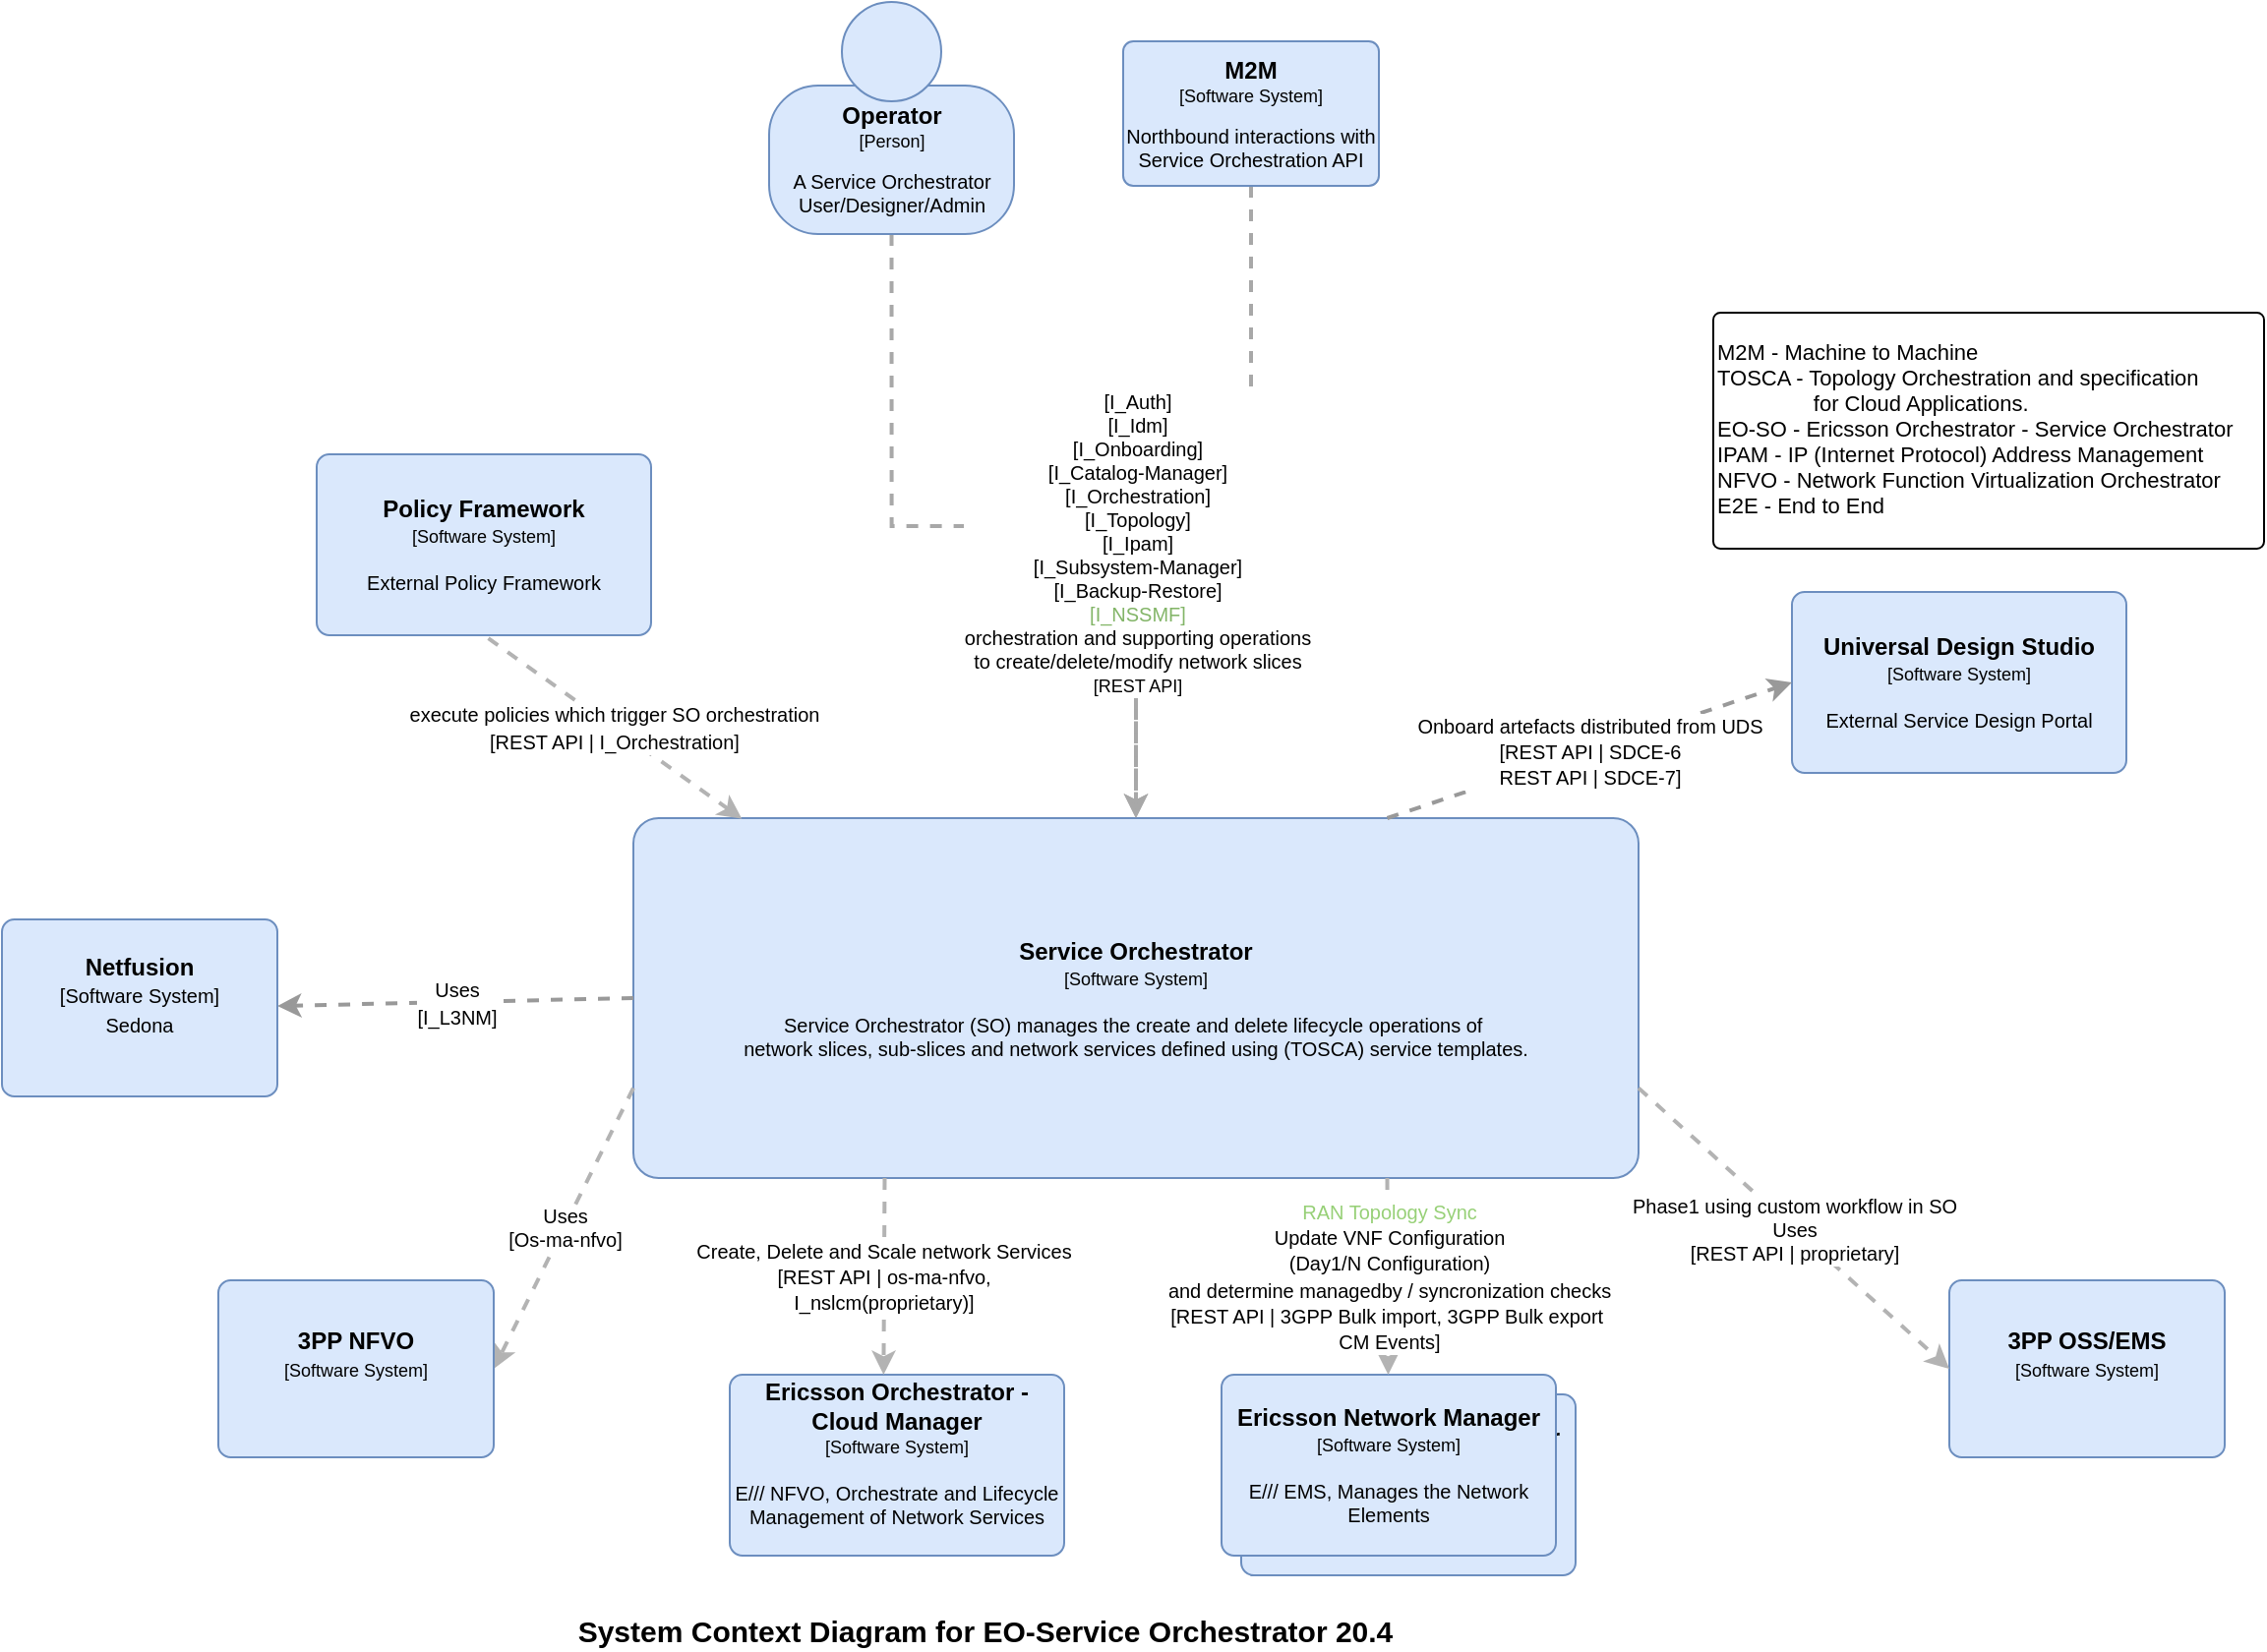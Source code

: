 <mxfile version="12.2.2" type="device" pages="1"><diagram id="9080bce2-0130-6992-16e5-27d92847cc87" name="Page-1"><mxGraphModel dx="1899" dy="792" grid="1" gridSize="10" guides="1" tooltips="1" connect="1" arrows="1" fold="1" page="1" pageScale="1" pageWidth="827" pageHeight="1169" math="0" shadow="0"><root><mxCell id="0"/><mxCell id="1" parent="0"/><object label="&lt;font size=&quot;1&quot;&gt;&lt;b style=&quot;font-size: 12px&quot;&gt;Ericsson Network Manager&lt;/b&gt;&lt;/font&gt;&lt;br&gt;&lt;font style=&quot;font-size: 9px&quot;&gt;[Software System]&lt;br&gt;&lt;/font&gt;&lt;br&gt;E/// EMS, Manages the Network Elements" c4Name="name" c4Type="SoftwareSystem" c4Description="Beschreibung" placeholders="1" id="i7wGSrLmGGgZ-3lb0E03-4"><mxCell style="rounded=1;labelBackgroundColor=none;fillColor=#dae8fc;fontColor=#000000;align=center;arcSize=7;strokeColor=#6c8ebf;fontSize=10;html=1;whiteSpace=wrap;" parent="1" vertex="1"><mxGeometry x="70" y="838" width="170" height="92" as="geometry"/><C4SoftwareSystem as="c4"/></mxCell></object><object label="" c4Type="Relationship" c4Description="Uses" c4Technology="https/REST" id="FpWN1IowKEYA4S5TVpo_-2"><mxCell style="edgeStyle=orthogonalEdgeStyle;rounded=0;jettySize=auto;orthogonalLoop=1;strokeColor=#A8A8A8;strokeWidth=2;fontColor=#000000;jumpStyle=none;dashed=1;exitX=0.5;exitY=1;fontSize=10;html=1;entryX=0.5;entryY=0;entryDx=0;entryDy=0;exitDx=0;exitDy=0;" parent="1" source="fToiVlu-ool7OKBdFFAY-98" target="fToiVlu-ool7OKBdFFAY-66" edge="1"><mxGeometry x="-0.092" y="-1" width="160" relative="1" as="geometry"><mxPoint x="-99.25" y="176.0" as="sourcePoint"/><mxPoint x="-101.25" y="555" as="targetPoint"/><mxPoint as="offset"/><Array as="points"><mxPoint x="75" y="340"/><mxPoint x="17" y="340"/></Array></mxGeometry><C4Relationship as="c4"/></mxCell></object><object label="M2M - Machine to Machine&#10;TOSCA - Topology Orchestration and specification &#10;                for Cloud Applications.&#10;EO-SO - Ericsson Orchestrator - Service Orchestrator&#10;IPAM - IP (Internet Protocol) Address Management&#10;NFVO - Network Function Virtualization Orchestrator&#10;E2E - End to End&#10;" placeholders="1" c4Name="name" c4Type="ExecutionEnvironment" c4Application="applicationAndVersion" id="fToiVlu-ool7OKBdFFAY-90"><mxCell style="rounded=1;labelBackgroundColor=none;fillColor=#ffffff;fontColor=#000000;align=left;arcSize=3;strokeColor=#000000;verticalAlign=bottom;fontSize=11;" parent="1" vertex="1"><mxGeometry x="310" y="288" width="280" height="120" as="geometry"/><C4ExecutionEnvironment as="c4"/></mxCell></object><mxCell id="2" value="" style="group;rounded=0;labelBackgroundColor=none;fillColor=none;fontColor=#000000;align=center;html=1;fontSize=8;" parent="1" vertex="1" connectable="0"><mxGeometry x="210" y="288" width="120" height="185" as="geometry"/><C4Person as="c4"/></mxCell><mxCell id="fToiVlu-ool7OKBdFFAY-65" value="" style="group;rounded=0;labelBackgroundColor=none;fillColor=none;fontColor=#000000;align=center;html=1;fontSize=8;" parent="1" vertex="1" connectable="0"><mxGeometry x="210" y="288" width="120" height="185" as="geometry"/><C4Person as="c4"/></mxCell><object label="&lt;span style=&quot;font-size: 12px&quot;&gt;&lt;b&gt;Service Orchestrator&lt;/b&gt;&lt;/span&gt;&lt;br&gt;&lt;font style=&quot;font-size: 9px&quot;&gt;[Software System]&lt;br&gt;&lt;/font&gt;&lt;br&gt;Service Orchestrator (SO) manages the create and delete lifecycle operations of&amp;nbsp;&lt;br&gt;network slices, sub-slices and network services defined using (TOSCA) service templates." c4Name="name" c4Type="SoftwareSystem" c4Description="Beschreibung" placeholders="1" id="fToiVlu-ool7OKBdFFAY-66"><mxCell style="rounded=1;labelBackgroundColor=none;fillColor=#dae8fc;fontColor=#000000;align=center;arcSize=7;strokeColor=#6c8ebf;fontSize=10;html=1;whiteSpace=wrap;" parent="1" vertex="1"><mxGeometry x="-239" y="545" width="511" height="183" as="geometry"/><C4SoftwareSystem as="c4"/></mxCell></object><object label="&lt;div&gt;&lt;div&gt;&lt;font color=&quot;#000000&quot;&gt;&lt;font style=&quot;font-size: 10px&quot;&gt;[I_Auth]&lt;/font&gt;&lt;br&gt;&lt;font style=&quot;font-size: 10px&quot;&gt;[I_Idm]&lt;br&gt;&lt;/font&gt;[I_Onboarding]&lt;br&gt;[I_Catalog-Manager]&lt;br&gt;&lt;/font&gt;&lt;/div&gt;&lt;div&gt;&lt;font color=&quot;#000000&quot;&gt;[I_Orchestration]&lt;/font&gt;&lt;/div&gt;&lt;div&gt;&lt;font color=&quot;#000000&quot;&gt;[I_Topology]&lt;/font&gt;&lt;/div&gt;&lt;/div&gt;&lt;div&gt;&lt;font color=&quot;#000000&quot;&gt;[I_Ipam]&lt;/font&gt;&lt;/div&gt;&lt;div&gt;&lt;font color=&quot;#000000&quot;&gt;[I_Subsystem-Manager]&lt;/font&gt;&lt;/div&gt;&lt;div&gt;&lt;font color=&quot;#000000&quot;&gt;[I_Backup-Restore]&lt;/font&gt;&lt;br&gt;&lt;/div&gt;&lt;div&gt;&lt;font color=&quot;#83b568&quot;&gt;[I_NSSMF]&lt;/font&gt;&lt;/div&gt;&lt;div&gt;&lt;font color=&quot;#000000&quot;&gt;orchestration and supporting operations&lt;/font&gt;&lt;/div&gt;&lt;div&gt;&lt;font color=&quot;#000000&quot;&gt;to create/delete/modify network slices&lt;/font&gt;&lt;/div&gt;&lt;span style=&quot;font-size: 9px&quot;&gt;&lt;font color=&quot;#000000&quot;&gt;[REST API]&lt;/font&gt;&lt;/span&gt;" c4Type="Relationship" c4Description="Uses" c4Technology="https/REST" id="fToiVlu-ool7OKBdFFAY-97"><mxCell style="edgeStyle=orthogonalEdgeStyle;rounded=0;jettySize=auto;orthogonalLoop=1;strokeColor=#A8A8A8;strokeWidth=2;fontColor=#FF0000;jumpStyle=none;dashed=1;exitX=0.5;exitY=1;fontSize=10;html=1;entryX=0.5;entryY=0;entryDx=0;entryDy=0;" parent="1" source="fToiVlu-ool7OKBdFFAY-95" target="fToiVlu-ool7OKBdFFAY-66" edge="1"><mxGeometry x="0.37" y="7" width="160" relative="1" as="geometry"><mxPoint x="-58" y="894.5" as="sourcePoint"/><mxPoint x="122" y="544" as="targetPoint"/><mxPoint x="-7" y="-7" as="offset"/></mxGeometry><C4Relationship as="c4"/></mxCell></object><object label="&lt;font style=&quot;font-size: 12px&quot;&gt;&lt;b&gt;M2M&lt;/b&gt;&lt;/font&gt;&lt;br style=&quot;font-size: 9px&quot;&gt;&lt;span style=&quot;font-size: 9px&quot;&gt;[Software System]&lt;/span&gt;&lt;br style=&quot;font-size: 9px&quot;&gt;&lt;br style=&quot;font-size: 9px&quot;&gt;&lt;span style=&quot;font-size: 10px&quot;&gt;Northbound interactions with Service Orchestration API&lt;/span&gt;" placeholders="1" c4Name="name" c4Type="SoftwareSystem" c4Description="Beschreibung" id="fToiVlu-ool7OKBdFFAY-98"><mxCell style="rounded=1;labelBackgroundColor=none;fillColor=#dae8fc;fontColor=#000000;align=center;arcSize=7;strokeColor=#6c8ebf;fontSize=8;whiteSpace=wrap;html=1;" parent="1" vertex="1"><mxGeometry x="10" y="150" width="130" height="73.5" as="geometry"/><C4SoftwareSystem as="c4"/></mxCell></object><mxCell id="5wrKF7MLtoLTWClwDlvw-61" value="System Context Diagram for EO-Service Orchestrator 20.4" style="text;html=1;strokeColor=none;fillColor=none;align=center;verticalAlign=middle;whiteSpace=wrap;rounded=0;fontSize=15;fontStyle=1" parent="1" vertex="1"><mxGeometry x="-320" y="948" width="520" height="20" as="geometry"/></mxCell><mxCell id="sgm8uCze52HkmeBx0T5q-63" value="" style="group" parent="1" vertex="1" connectable="0"><mxGeometry x="-170" y="130" width="124.5" height="118" as="geometry"/></mxCell><object label="&lt;font style=&quot;font-size: 12px&quot;&gt;&lt;b&gt;Operator&lt;/b&gt;&lt;/font&gt;&lt;br&gt;&lt;font style=&quot;font-size: 9px&quot;&gt;[Person]&lt;/font&gt;&lt;br&gt;&lt;br&gt;&lt;font style=&quot;font-size: 10px&quot;&gt;A Service Orchestrator&lt;br&gt;User/Designer/Admin&lt;/font&gt;" placeholders="1" c4Name="Vendor" c4Type="body" c4Description="VNF Supplier" id="fToiVlu-ool7OKBdFFAY-95"><mxCell style="rounded=1;labelBackgroundColor=none;fillColor=#dae8fc;fontColor=#000000;align=center;arcSize=33;strokeColor=#6c8ebf;fontSize=8;whiteSpace=wrap;html=1;" parent="sgm8uCze52HkmeBx0T5q-63" vertex="1"><mxGeometry y="42.5" width="124.5" height="75.5" as="geometry"/><C4Person as="c4"/></mxCell></object><mxCell id="fToiVlu-ool7OKBdFFAY-96" value="" style="ellipse;whiteSpace=wrap;html=1;aspect=fixed;rounded=0;labelBackgroundColor=none;fillColor=#dae8fc;fontSize=8;fontColor=#000000;align=center;strokeColor=#6c8ebf;" parent="sgm8uCze52HkmeBx0T5q-63" vertex="1"><mxGeometry x="37" width="50.5" height="50.5" as="geometry"/><C4Person as="c4"/></mxCell><object label="&lt;font size=&quot;1&quot;&gt;&lt;b style=&quot;font-size: 12px&quot;&gt;Ericsson Network Manager&lt;/b&gt;&lt;/font&gt;&lt;br&gt;&lt;font style=&quot;font-size: 9px&quot;&gt;[Software System]&lt;br&gt;&lt;/font&gt;&lt;br&gt;E/// EMS, Manages the Network Elements" c4Name="name" c4Type="SoftwareSystem" c4Description="Beschreibung" placeholders="1" id="kHnqyUATF39zb_g5S4mS-67"><mxCell style="rounded=1;labelBackgroundColor=none;fillColor=#dae8fc;fontColor=#000000;align=center;arcSize=7;strokeColor=#6c8ebf;fontSize=10;html=1;whiteSpace=wrap;" parent="1" vertex="1"><mxGeometry x="60" y="828" width="170" height="92" as="geometry"/><C4SoftwareSystem as="c4"/></mxCell></object><object label="&lt;font style=&quot;font-size: 10px&quot;&gt;&lt;font style=&quot;font-size: 10px&quot;&gt;&lt;font color=&quot;#97d077&quot;&gt;RAN Topology Sync&lt;/font&gt;&lt;br&gt;Update VNF Configuration&lt;br&gt;(Day1/N Configuration)&lt;br&gt;&lt;/font&gt;and determine managedby / syncronization checks&lt;br&gt;&lt;font style=&quot;font-size: 10px&quot;&gt;[REST API | 3GPP Bulk import, 3GPP Bulk export&amp;nbsp;&lt;br&gt;CM Events]&lt;/font&gt;&lt;/font&gt;" c4Type="Relationship" c4Description="Or-Vi" c4Technology="interface" id="kHnqyUATF39zb_g5S4mS-68"><mxCell style="edgeStyle=none;rounded=0;jettySize=auto;orthogonalLoop=1;strokeColor=#B3B3B3;strokeWidth=2;fontColor=#000000;jumpStyle=none;dashed=1;fontSize=11;exitX=0.75;exitY=1;exitDx=0;exitDy=0;html=1;startArrow=none;startFill=0;" parent="1" source="fToiVlu-ool7OKBdFFAY-66" target="kHnqyUATF39zb_g5S4mS-67" edge="1"><mxGeometry width="160" relative="1" as="geometry"><mxPoint x="-100.125" y="738" as="sourcePoint"/><mxPoint x="-99.25" y="858" as="targetPoint"/></mxGeometry><C4Relationship as="c4"/></mxCell></object><object label="&lt;font size=&quot;1&quot;&gt;&lt;b style=&quot;font-size: 12px&quot;&gt;Ericsson Orchestrator -Cloud Manager&lt;/b&gt;&lt;/font&gt;&lt;br&gt;&lt;font style=&quot;font-size: 9px&quot;&gt;[Software System]&lt;br&gt;&lt;/font&gt;&lt;br&gt;E/// NFVO, Orchestrate and Lifecycle Management of Network Services&lt;br&gt;&amp;nbsp;" c4Name="name" c4Type="SoftwareSystem" c4Description="Beschreibung" placeholders="1" id="S4mccusP72IshxPMgjs9-61"><mxCell style="rounded=1;labelBackgroundColor=none;fillColor=#dae8fc;fontColor=#000000;align=center;arcSize=7;strokeColor=#6c8ebf;fontSize=10;html=1;whiteSpace=wrap;" parent="1" vertex="1"><mxGeometry x="-190" y="828" width="170" height="92" as="geometry"/><C4SoftwareSystem as="c4"/></mxCell></object><object label="&lt;font style=&quot;font-size: 10px&quot;&gt;Create, Delete and Scale network Services&lt;br&gt;&lt;font style=&quot;font-size: 10px&quot;&gt;[REST API | os-ma-nfvo,&lt;br&gt;I_nslcm(proprietary)]&lt;/font&gt;&lt;/font&gt;" c4Type="Relationship" c4Description="Or-Vi" c4Technology="interface" id="S4mccusP72IshxPMgjs9-62"><mxCell style="edgeStyle=none;rounded=0;jettySize=auto;orthogonalLoop=1;strokeColor=#B3B3B3;strokeWidth=2;fontColor=#000000;jumpStyle=none;dashed=1;fontSize=11;exitX=0.25;exitY=1;exitDx=0;exitDy=0;html=1;entryX=0.46;entryY=0;entryDx=0;entryDy=0;entryPerimeter=0;startArrow=none;startFill=0;" parent="1" source="fToiVlu-ool7OKBdFFAY-66" target="S4mccusP72IshxPMgjs9-61" edge="1"><mxGeometry width="160" relative="1" as="geometry"><mxPoint x="146.625" y="738" as="sourcePoint"/><mxPoint x="145.31" y="908" as="targetPoint"/></mxGeometry><C4Relationship as="c4"/></mxCell></object><object label="&lt;div style=&quot;text-align: left&quot;&gt;&lt;div style=&quot;text-align: center ; font-size: 10px&quot;&gt;Uses&lt;br&gt;[Os-ma-nfvo]&lt;/div&gt;&lt;/div&gt;" c4Type="Relationship" c4Description="Beschreibung" c4Technology="technology" id="FpWN1IowKEYA4S5TVpo_-4"><mxCell style="edgeStyle=none;rounded=0;html=1;jettySize=auto;orthogonalLoop=1;strokeColor=#B3B3B3;strokeWidth=2;fontColor=#000000;jumpStyle=none;dashed=1;exitX=0;exitY=0.75;startArrow=none;startFill=0;entryX=1;entryY=0.5;exitDx=0;exitDy=0;entryDx=0;entryDy=0;" parent="1" source="fToiVlu-ool7OKBdFFAY-66" target="FpWN1IowKEYA4S5TVpo_-8" edge="1"><mxGeometry width="160" relative="1" as="geometry"><mxPoint x="-239.0" y="711.03" as="sourcePoint"/><mxPoint x="-341.08" y="768" as="targetPoint"/></mxGeometry><C4Relationship as="c4"/></mxCell></object><object label="&lt;b&gt;&lt;font style=&quot;font-size: 12px&quot;&gt;3PP NFVO&lt;/font&gt;&lt;/b&gt;&lt;br&gt;&lt;div&gt;&lt;font style=&quot;font-size: 9px&quot;&gt;[Software System]&lt;/font&gt;&lt;/div&gt;&lt;div&gt;&lt;br&gt;&lt;/div&gt;&lt;div&gt;&lt;/div&gt;" placeholders="1" c4Name="OSS/EMS" c4Type="SoftwareSystem" c4Description="" id="FpWN1IowKEYA4S5TVpo_-8"><mxCell style="rounded=1;whiteSpace=wrap;html=1;labelBackgroundColor=none;fillColor=#dae8fc;align=center;arcSize=7;strokeColor=#6c8ebf;" parent="1" vertex="1"><mxGeometry x="-450" y="780" width="140" height="90" as="geometry"/><C4SoftwareSystem as="c4"/></mxCell></object><object label="&lt;b&gt;&lt;font style=&quot;font-size: 12px&quot;&gt;3PP OSS/EMS&lt;/font&gt;&lt;/b&gt;&lt;br&gt;&lt;div&gt;&lt;font style=&quot;font-size: 9px&quot;&gt;[Software System]&lt;/font&gt;&lt;/div&gt;&lt;div&gt;&lt;br&gt;&lt;/div&gt;&lt;div&gt;&lt;/div&gt;" placeholders="1" c4Name="OSS/EMS" c4Type="SoftwareSystem" c4Description="" id="FpWN1IowKEYA4S5TVpo_-9"><mxCell style="rounded=1;whiteSpace=wrap;html=1;labelBackgroundColor=none;fillColor=#dae8fc;align=center;arcSize=7;strokeColor=#6c8ebf;" parent="1" vertex="1"><mxGeometry x="430" y="780" width="140" height="90" as="geometry"/><C4SoftwareSystem as="c4"/></mxCell></object><object label="&lt;div style=&quot;text-align: left&quot;&gt;&lt;div style=&quot;text-align: center ; font-size: 10px&quot;&gt;&lt;font color=&quot;#000000&quot;&gt;Phase1 using custom workflow in SO&lt;/font&gt;&lt;/div&gt;&lt;div style=&quot;text-align: center ; font-size: 10px&quot;&gt;&lt;font color=&quot;#000000&quot;&gt;Uses&lt;br&gt;[REST API | proprietary]&lt;/font&gt;&lt;br&gt;&lt;/div&gt;&lt;/div&gt;" c4Type="Relationship" c4Description="Beschreibung" c4Technology="technology" id="FpWN1IowKEYA4S5TVpo_-10"><mxCell style="edgeStyle=none;rounded=0;html=1;jettySize=auto;orthogonalLoop=1;strokeColor=#B3B3B3;strokeWidth=2;fontColor=#FF0000;jumpStyle=none;dashed=1;exitX=1;exitY=0.75;startArrow=none;startFill=0;entryX=0;entryY=0.5;entryDx=0;entryDy=0;exitDx=0;exitDy=0;endArrow=classic;endFill=1;" parent="1" source="fToiVlu-ool7OKBdFFAY-66" target="FpWN1IowKEYA4S5TVpo_-9" edge="1"><mxGeometry width="160" relative="1" as="geometry"><mxPoint x="-229" y="721.03" as="sourcePoint"/><mxPoint x="-390" y="781.03" as="targetPoint"/></mxGeometry><C4Relationship as="c4"/></mxCell></object><object label="&lt;span style=&quot;font-size: 12px&quot;&gt;&lt;b&gt;Universal Design Studio&lt;/b&gt;&lt;/span&gt;&lt;br&gt;&lt;font style=&quot;font-size: 9px&quot;&gt;[Software System]&lt;br&gt;&lt;/font&gt;&lt;br&gt;External Service Design Portal" c4Name="name" c4Type="SoftwareSystem" c4Description="Beschreibung" placeholders="1" id="Nq5mWmRLmQEHInNtKQZc-5"><mxCell style="rounded=1;labelBackgroundColor=none;fillColor=#dae8fc;align=center;arcSize=7;strokeColor=#6c8ebf;fontSize=10;html=1;whiteSpace=wrap;" parent="1" vertex="1"><mxGeometry x="350" y="430" width="170" height="92" as="geometry"/><C4SoftwareSystem as="c4"/></mxCell></object><object label="&lt;font style=&quot;font-size: 10px&quot;&gt;&lt;font color=&quot;#000000&quot;&gt;&lt;font style=&quot;font-size: 10px&quot;&gt;Onboard artefacts distributed from UDS&lt;/font&gt;&lt;br&gt;&lt;/font&gt;&lt;font style=&quot;font-size: 10px&quot;&gt;&lt;font color=&quot;#000000&quot;&gt;[REST API | SDCE-6&lt;br&gt;REST API | SDCE-7]&lt;/font&gt;&lt;br&gt;&lt;/font&gt;&lt;/font&gt;" c4Type="Relationship" c4Description="Or-Vi" c4Technology="interface" id="Nq5mWmRLmQEHInNtKQZc-6"><mxCell style="edgeStyle=none;rounded=0;jettySize=auto;orthogonalLoop=1;strokeColor=#999999;strokeWidth=2;fontColor=#97D077;jumpStyle=none;dashed=1;fontSize=11;exitX=0.75;exitY=0;exitDx=0;exitDy=0;html=1;startArrow=none;startFill=0;entryX=0;entryY=0.5;entryDx=0;entryDy=0;endArrow=classic;endFill=1;" parent="1" source="fToiVlu-ool7OKBdFFAY-66" target="Nq5mWmRLmQEHInNtKQZc-5" edge="1"><mxGeometry width="160" relative="1" as="geometry"><mxPoint x="154.25" y="738" as="sourcePoint"/><mxPoint x="154.764" y="838" as="targetPoint"/></mxGeometry><C4Relationship as="c4"/></mxCell></object><object label="&lt;font color=&quot;#000000&quot;&gt;&lt;span style=&quot;font-size: 12px&quot;&gt;&lt;b&gt;Policy Framework&lt;/b&gt;&lt;/span&gt;&lt;br&gt;&lt;font style=&quot;font-size: 9px&quot;&gt;[Software System]&lt;br&gt;&lt;/font&gt;&lt;br&gt;External Policy Framework&lt;/font&gt;" c4Name="name" c4Type="SoftwareSystem" c4Description="Beschreibung" placeholders="1" id="Nq5mWmRLmQEHInNtKQZc-16"><mxCell style="rounded=1;labelBackgroundColor=none;fillColor=#dae8fc;align=center;arcSize=7;strokeColor=#6c8ebf;fontSize=10;html=1;whiteSpace=wrap;" parent="1" vertex="1"><mxGeometry x="-400" y="360" width="170" height="92" as="geometry"/><C4SoftwareSystem as="c4"/></mxCell></object><object label="&lt;font style=&quot;font-size: 10px&quot;&gt;&lt;font color=&quot;#000000&quot;&gt;&lt;font style=&quot;font-size: 10px&quot;&gt;execute policies which trigger SO orchestration&lt;/font&gt;&lt;br&gt;&lt;/font&gt;&lt;font style=&quot;font-size: 10px&quot;&gt;&lt;font color=&quot;#000000&quot;&gt;[REST API | I_Orchestration]&lt;/font&gt;&lt;br&gt;&lt;/font&gt;&lt;/font&gt;" c4Type="Relationship" c4Description="Or-Vi" c4Technology="interface" id="Nq5mWmRLmQEHInNtKQZc-17"><mxCell style="edgeStyle=none;rounded=0;jettySize=auto;orthogonalLoop=1;strokeColor=#B3B3B3;strokeWidth=2;fontColor=#97D077;jumpStyle=none;dashed=1;fontSize=11;exitX=0.108;exitY=0.002;exitDx=0;exitDy=0;html=1;startArrow=classic;startFill=1;exitPerimeter=0;entryX=0.5;entryY=1;entryDx=0;entryDy=0;endArrow=none;endFill=0;" parent="1" source="fToiVlu-ool7OKBdFFAY-66" target="Nq5mWmRLmQEHInNtKQZc-16" edge="1"><mxGeometry width="160" relative="1" as="geometry"><mxPoint x="-449.912" y="729.046" as="sourcePoint"/><mxPoint x="-571.236" y="846" as="targetPoint"/></mxGeometry><C4Relationship as="c4"/></mxCell></object><object label="&lt;div style=&quot;text-align: left&quot;&gt;&lt;div style=&quot;text-align: center&quot;&gt;&lt;span style=&quot;font-size: 10px&quot;&gt;&lt;font style=&quot;font-size: 10px&quot; color=&quot;#000000&quot;&gt;Uses&lt;br&gt;[I_L3NM]&lt;/font&gt;&lt;/span&gt;&lt;/div&gt;&lt;/div&gt;" c4Type="Relationship" c4Description="Beschreibung" c4Technology="technology" id="i7wGSrLmGGgZ-3lb0E03-2"><mxCell style="edgeStyle=none;rounded=0;html=1;jettySize=auto;orthogonalLoop=1;strokeColor=#999999;strokeWidth=2;fontColor=#FF3333;jumpStyle=none;dashed=1;entryX=1;entryY=0.489;entryPerimeter=0;exitX=0;exitY=0.5;exitDx=0;exitDy=0;startArrow=none;startFill=0;endArrow=classic;endFill=1;" parent="1" target="i7wGSrLmGGgZ-3lb0E03-3" edge="1"><mxGeometry width="160" relative="1" as="geometry"><mxPoint x="-239" y="636.5" as="sourcePoint"/><mxPoint x="-331.08" y="688" as="targetPoint"/></mxGeometry><C4Relationship as="c4"/></mxCell></object><object label="&lt;b&gt;&lt;font style=&quot;font-size: 12px&quot;&gt;Netfusion&lt;/font&gt;&lt;/b&gt;&lt;br&gt;&lt;div&gt;&lt;font style=&quot;font-size: 10px&quot;&gt;[Software System]&lt;/font&gt;&lt;/div&gt;&lt;div&gt;&lt;font style=&quot;font-size: 10px&quot;&gt;Sedona&lt;/font&gt;&lt;/div&gt;&lt;div&gt;&lt;br&gt;&lt;/div&gt;&lt;div&gt;&lt;/div&gt;" placeholders="1" c4Name="OSS/EMS" c4Type="SoftwareSystem" c4Description="" id="i7wGSrLmGGgZ-3lb0E03-3"><mxCell style="rounded=1;whiteSpace=wrap;html=1;labelBackgroundColor=none;fillColor=#dae8fc;align=center;arcSize=7;strokeColor=#6c8ebf;" parent="1" vertex="1"><mxGeometry x="-560" y="596.5" width="140" height="90" as="geometry"/><C4SoftwareSystem as="c4"/></mxCell></object></root></mxGraphModel></diagram></mxfile>